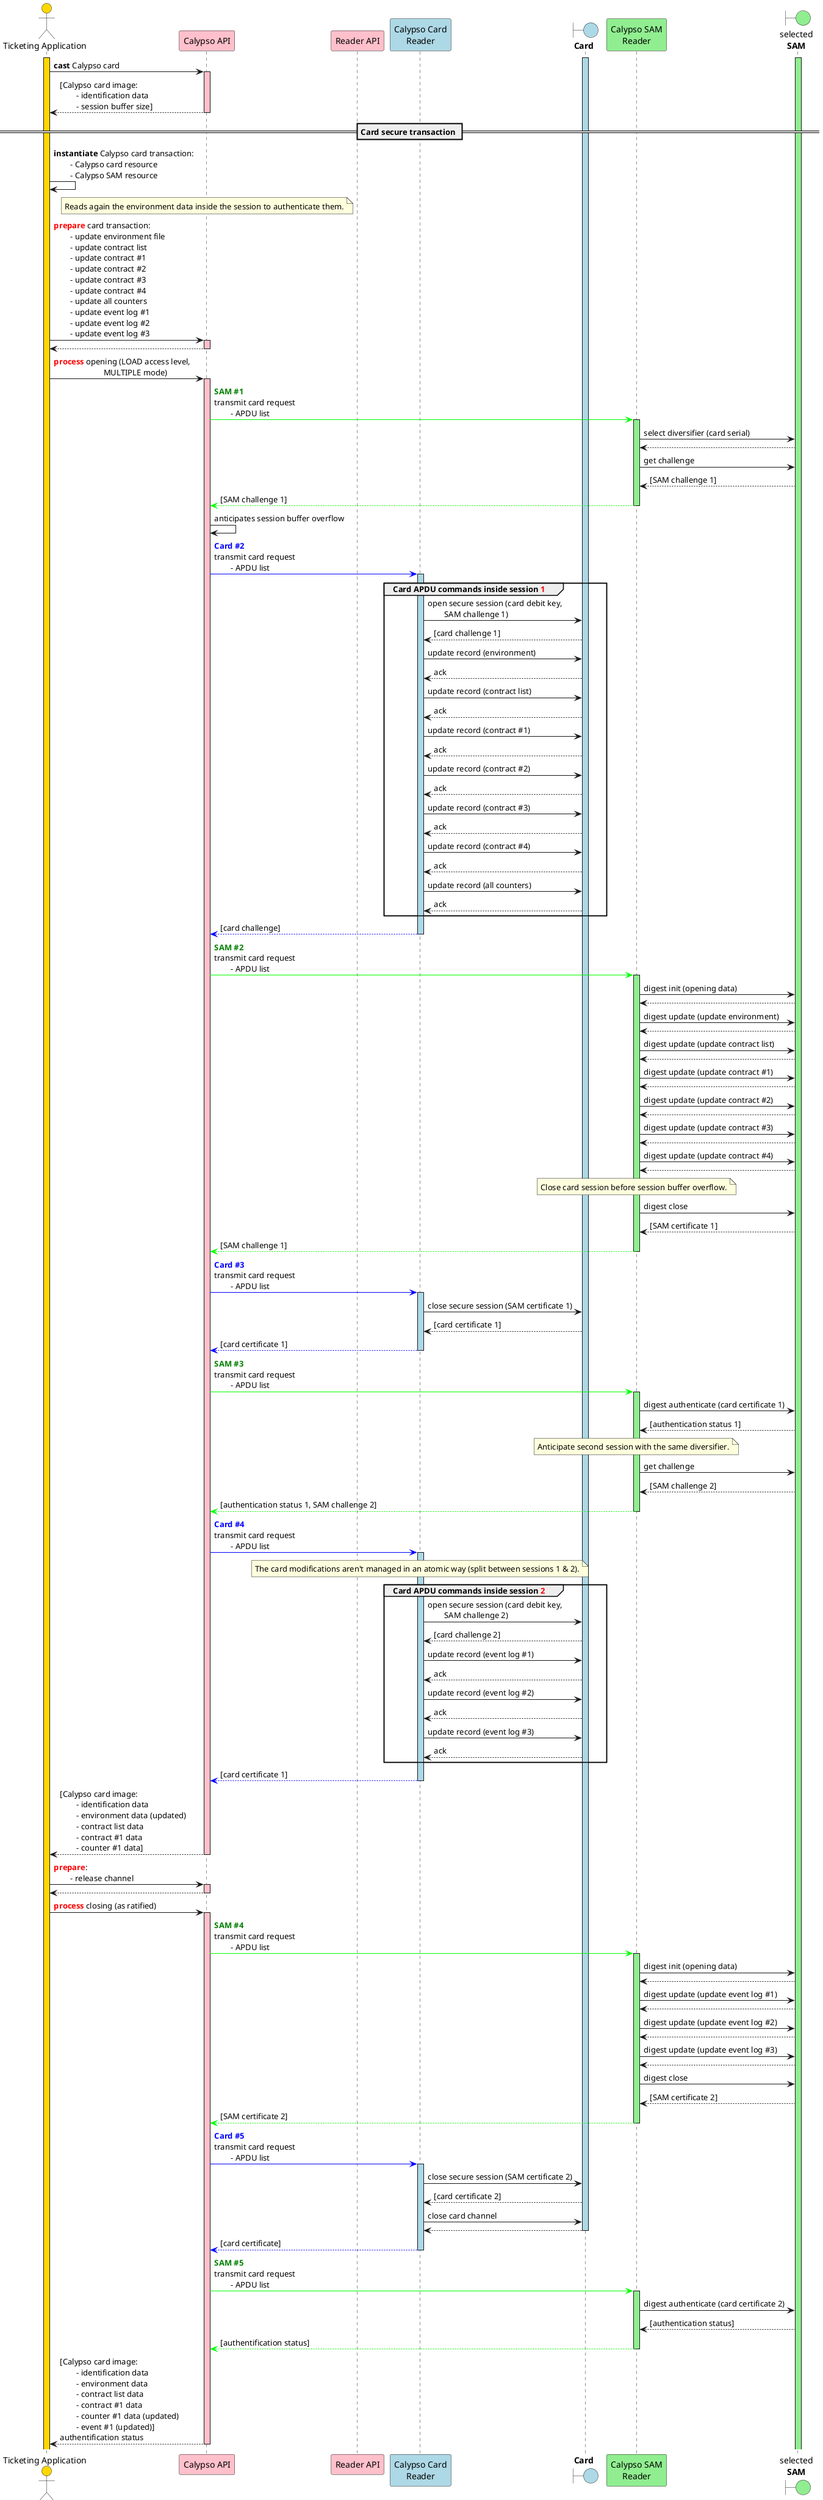 @startuml

'skinparam ClassBorderColor #F1C40F
skinparam ClassBorderColor #D4AC0D
skinparam stereotypeABorderColor #A9DCDF
skinparam stereotypeIBorderColor #B4A7E5
skinparam stereotypeCBorderColor #ADD1B2
skinparam stereotypeEBorderColor #EB93DF
skinparam shadowing false

skinparam StateBorderColor #D4AC0D
skinparam ActivityBorderColor #D4AC0D

' Red
skinparam ClassBackgroundColor<<red>> #FDEDEC
skinparam ClassBorderColor<<red>> #E74C3C
hide <<red>> stereotype
' Purple
skinparam ClassBackgroundColor<<purple>> #F4ECF7
skinparam ClassBorderColor<<purple>> #8E44AD
hide <<purple>> stereotype
' blue
skinparam ClassBackgroundColor<<blue>> #EBF5FB
skinparam ClassBorderColor<<blue>> #3498DB
hide <<blue>> stereotype
' Green
skinparam ClassBackgroundColor<<green>> #EAFAF1
skinparam ClassBorderColor<<green>> #2ECC71
hide <<green>> stereotype

' Orange
skinparam ClassBackgroundColor<<orange>> #FDF2E9
skinparam ClassBorderColor<<orange>> #E67E22
hide <<orange>> stereotype

' Grey
skinparam ClassBackgroundColor<<grey>> #EAECEE
skinparam ClassBorderColor<<grey>> #2C3E50
hide <<grey>> stereotype

actor "Ticketing Application" as app #gold
participant "Calypso API" as capi #pink
participant "Reader API" as rapi #pink
participant "Calypso Card\nReader" as cardReader #lightBlue
boundary "**Card**" as card #lightBlue
participant "Calypso SAM\nReader" as samReader #lightGreen
boundary "selected\n**SAM**" as sam #lightGreen

activate app #gold
activate sam #lightGreen

activate card #lightBlue

app->capi: **cast** Calypso card
activate capi  #pink
capi-->app: [Calypso card image:\n\t- identification data\n\t- session buffer size]

deactivate capi

== Card secure transaction ==

app->app: **instantiate** Calypso card transaction:\n\t- Calypso card resource\n\t- Calypso SAM resource

note over capi
    Reads again the environment data inside the session to authenticate them.
end note

app->capi: <font color=red>**prepare**</font> card transaction:\n\t- update environment file\n\t- update contract list\n\t- update contract #1\n\t- update contract #2\n\t- update contract #3\n\t- update contract #4\n\t- update all counters\n\t- update event log #1\n\t- update event log #2\n\t- update event log #3
activate capi  #pink
capi-->app
deactivate capi

app->capi: <font color=red>**process**</font> opening (LOAD access level,\n\t\t\tMULTIPLE mode)
activate capi  #pink

capi-[#00FF00]>samReader: <font color=green>**SAM #1**<font color=red>\ntransmit card request\n\t- APDU list
activate samReader #lightGreen
samReader->sam: select diversifier (card serial)
sam-->samReader
samReader->sam: get challenge
sam-->samReader: [SAM challenge 1]
samReader-[#00FF00]->capi: [SAM challenge 1]
deactivate samReader

capi->capi: anticipates session buffer overflow

capi-[#0000FF]>cardReader: <font color=blue>**Card #2**</font>\ntransmit card request\n\t- APDU list
activate cardReader #lightBlue

group Card APDU commands inside session <font color=red>**1**</font>
    cardReader->card: open secure session (card debit key,\n\tSAM challenge 1)
    card-->cardReader: [card challenge 1]

    cardReader->card: update record (environment)
    card-->cardReader: ack
    cardReader->card: update record (contract list)
    card-->cardReader: ack
    cardReader->card: update record (contract #1)
    card-->cardReader: ack
    cardReader->card: update record (contract #2)
    card-->cardReader: ack
    cardReader->card: update record (contract #3)
    card-->cardReader: ack
    cardReader->card: update record (contract #4)
    card-->cardReader: ack
    cardReader->card: update record (all counters)
    card-->cardReader: ack
end

cardReader--[#0000FF]>capi: [card challenge]
deactivate cardReader

capi-[#00FF00]>samReader: <font color=green>**SAM #2**</font>\ntransmit card request\n\t- APDU list
activate samReader #lightGreen

samReader->sam: digest init (opening data)
sam-->samReader
samReader->sam: digest update (update environment)
sam-->samReader
samReader->sam: digest update (update contract list)
sam-->samReader
samReader->sam: digest update (update contract #1)
sam-->samReader
samReader->sam: digest update (update contract #2)
sam-->samReader
samReader->sam: digest update (update contract #3)
sam-->samReader
samReader->sam: digest update (update contract #4)
sam-->samReader

note over samReader
    Close card session before session buffer overflow.
end note

samReader->sam: digest close
sam-->samReader: [SAM certificate 1]
samReader-[#00FF00]->capi: [SAM challenge 1]
deactivate samReader


capi-[#0000FF]>cardReader: <font color=blue>**Card #3**</font>\ntransmit card request\n\t- APDU list
activate cardReader #lightBlue

cardReader->card: close secure session (SAM certificate 1)
card-->cardReader: [card certificate 1]

cardReader--[#0000FF]>capi: [card certificate 1]
deactivate cardReader


capi-[#00FF00]>samReader: <font color=green>**SAM #3**</font>\ntransmit card request\n\t- APDU list
activate samReader #lightGreen

samReader->sam: digest authenticate (card certificate 1)
sam-->samReader: [authentication status 1]
'samReader-[#00FF00]->capi: [authentication status]
'deactivate samReader
'capi-[#00FF00]>samReader: <font color=green>**SAM #4**</font>\ntransmit card request\n\t- APDU list
'activate samReader #lightGreen

note over samReader
    Anticipate second session with the same diversifier.
end note

samReader->sam: get challenge
sam-->samReader: [SAM challenge 2]
samReader-[#00FF00]->capi: [authentication status 1, SAM challenge 2]
deactivate samReader


capi-[#0000FF]>cardReader: <font color=blue>**Card #4**</font>\ntransmit card request\n\t- APDU list
activate cardReader #lightBlue

note over cardReader
    The card modifications aren't managed in an atomic way (split between sessions 1 & 2).
end note

group Card APDU commands inside session <font color=red>**2**</font>
    cardReader->card: open secure session (card debit key,\n\tSAM challenge 2)
    card-->cardReader: [card challenge 2]
    cardReader->card: update record (event log #1)
    card-->cardReader: ack
    cardReader->card: update record (event log #2)
    card-->cardReader: ack
    cardReader->card: update record (event log #3)
    card-->cardReader: ack
end

cardReader--[#0000FF]>capi: [card certificate 1]
deactivate cardReader


capi-->app: [Calypso card image:\n\t- identification data\n\t- environment data (updated)\n\t- contract list data\n\t- contract #1 data\n\t- counter #1 data]
deactivate capi

app->capi: <font color=red>**prepare**</font>:\n\t- release channel
activate capi  #pink

capi-->app
deactivate capi

app->capi: <font color=red>**process**</font> closing (as ratified)
activate capi  #pink

capi-[#00FF00]>samReader: <font color=green>**SAM #4**</font>\ntransmit card request\n\t- APDU list
activate samReader #lightGreen

samReader->sam: digest init (opening data)
sam-->samReader
samReader->sam: digest update (update event log #1)
sam-->samReader
samReader->sam: digest update (update event log #2)
sam-->samReader
samReader->sam: digest update (update event log #3)
sam-->samReader
samReader->sam: digest close
sam-->samReader: [SAM certificate 2]

samReader-[#00FF00]->capi: [SAM certificate 2]
deactivate samReader

capi-[#0000FF]>cardReader: <font color=blue>**Card #5**</font>\ntransmit card request\n\t- APDU list
activate cardReader #lightBlue

cardReader->card: close secure session (SAM certificate 2)
card-->cardReader: [card certificate 2]
cardReader->card: close card channel
card-->cardReader
deactivate card

cardReader-[#0000FF]->capi: [card certificate]
deactivate cardReader

capi-[#00FF00]>samReader: <font color=green>**SAM #5**</font>\ntransmit card request\n\t- APDU list
activate samReader #lightGreen
samReader->sam: digest authenticate (card certificate 2)
sam-->samReader: [authentication status]

samReader-[#00FF00]->capi: [authentification status]
deactivate samReader

capi-->app: [Calypso card image:\n\t- identification data\n\t- environment data\n\t- contract list data\n\t- contract #1 data\n\t- counter #1 data (updated)\n\t- event #1 (updated)]\nauthentification status
deactivate capi
@enduml